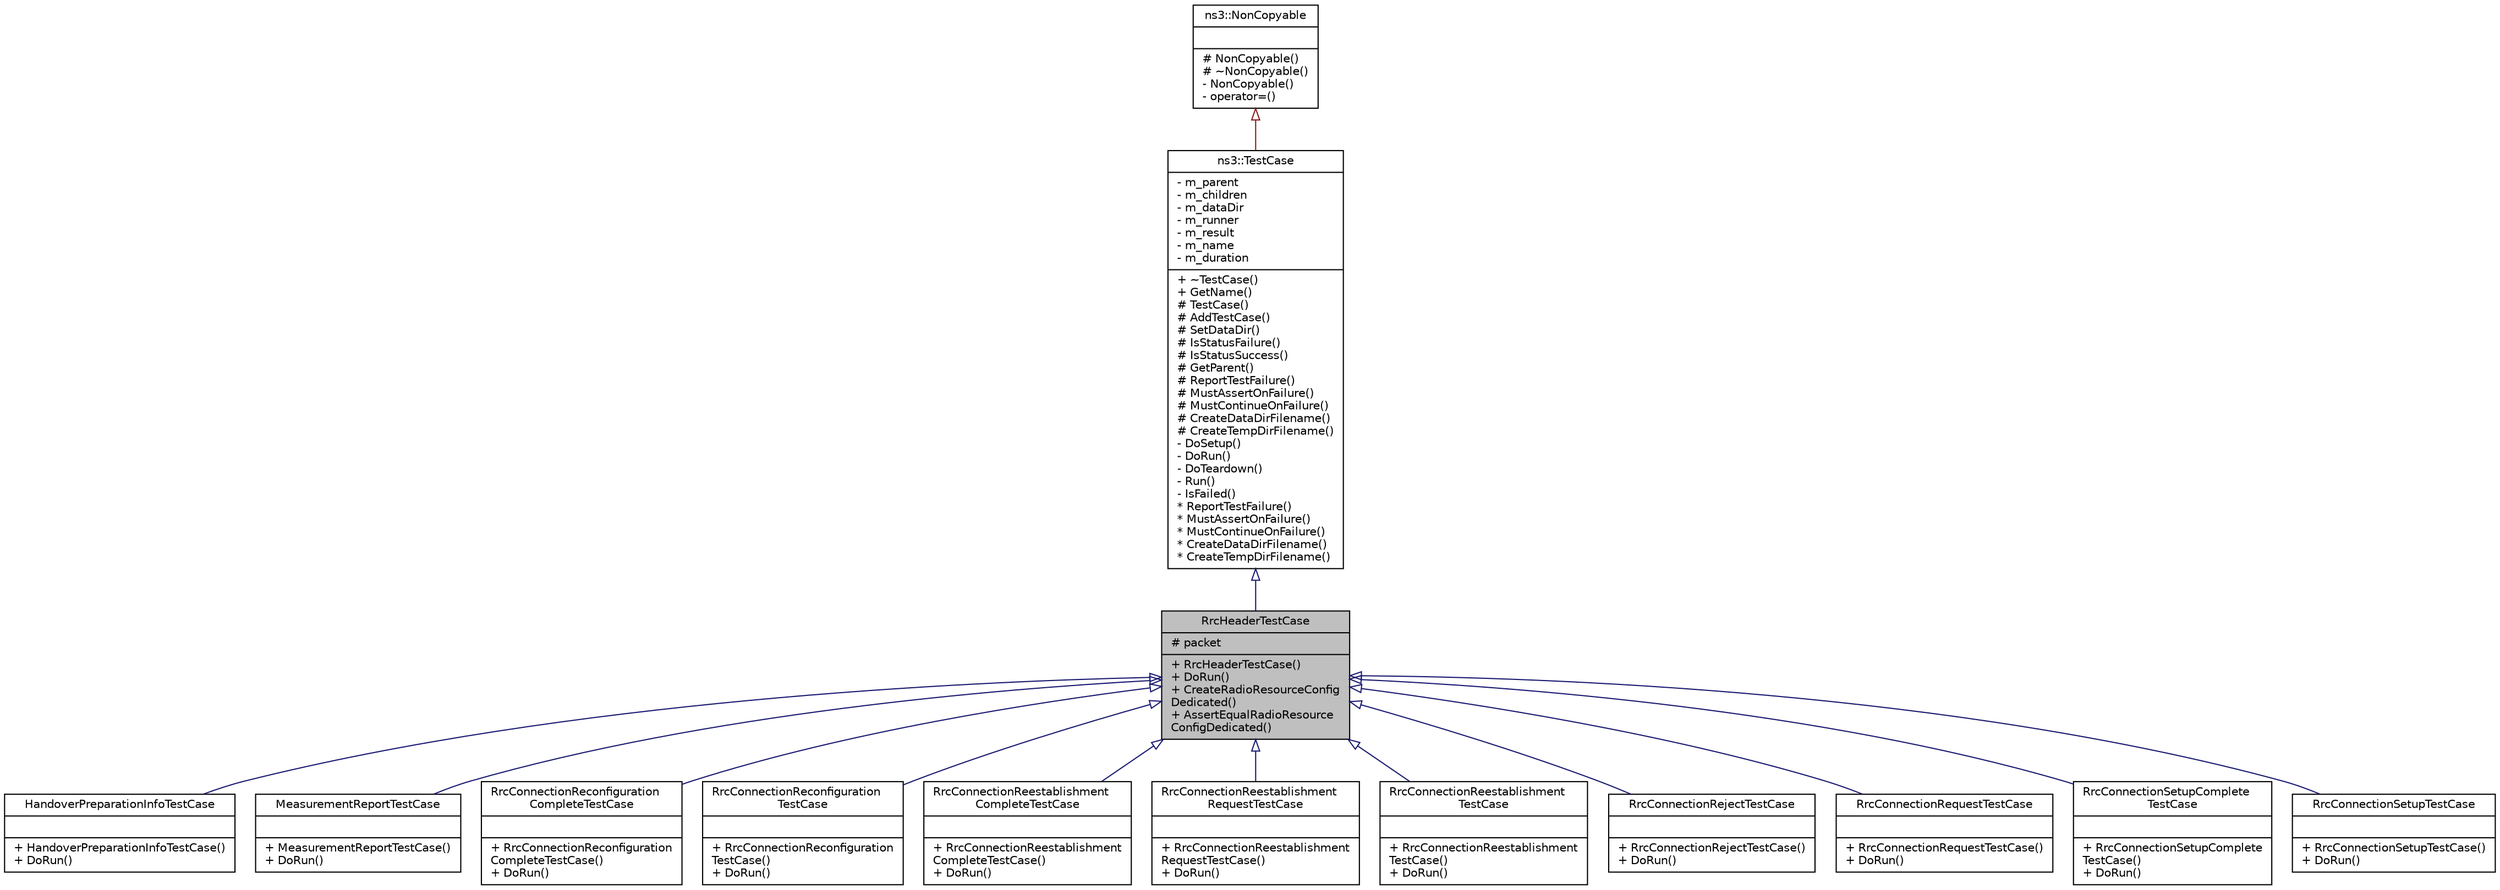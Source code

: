 digraph "RrcHeaderTestCase"
{
  edge [fontname="Helvetica",fontsize="10",labelfontname="Helvetica",labelfontsize="10"];
  node [fontname="Helvetica",fontsize="10",shape=record];
  Node1 [label="{RrcHeaderTestCase\n|# packet\l|+ RrcHeaderTestCase()\l+ DoRun()\l+ CreateRadioResourceConfig\lDedicated()\l+ AssertEqualRadioResource\lConfigDedicated()\l}",height=0.2,width=0.4,color="black", fillcolor="grey75", style="filled", fontcolor="black"];
  Node2 -> Node1 [dir="back",color="midnightblue",fontsize="10",style="solid",arrowtail="onormal"];
  Node2 [label="{ns3::TestCase\n|- m_parent\l- m_children\l- m_dataDir\l- m_runner\l- m_result\l- m_name\l- m_duration\l|+ ~TestCase()\l+ GetName()\l# TestCase()\l# AddTestCase()\l# SetDataDir()\l# IsStatusFailure()\l# IsStatusSuccess()\l# GetParent()\l# ReportTestFailure()\l# MustAssertOnFailure()\l# MustContinueOnFailure()\l# CreateDataDirFilename()\l# CreateTempDirFilename()\l- DoSetup()\l- DoRun()\l- DoTeardown()\l- Run()\l- IsFailed()\l* ReportTestFailure()\l* MustAssertOnFailure()\l* MustContinueOnFailure()\l* CreateDataDirFilename()\l* CreateTempDirFilename()\l}",height=0.2,width=0.4,color="black", fillcolor="white", style="filled",URL="$dd/d88/classns3_1_1TestCase.html",tooltip="encapsulates test code "];
  Node3 -> Node2 [dir="back",color="firebrick4",fontsize="10",style="solid",arrowtail="onormal"];
  Node3 [label="{ns3::NonCopyable\n||# NonCopyable()\l# ~NonCopyable()\l- NonCopyable()\l- operator=()\l}",height=0.2,width=0.4,color="black", fillcolor="white", style="filled",URL="$da/dd1/classns3_1_1NonCopyable.html"];
  Node1 -> Node4 [dir="back",color="midnightblue",fontsize="10",style="solid",arrowtail="onormal"];
  Node4 [label="{HandoverPreparationInfoTestCase\n||+ HandoverPreparationInfoTestCase()\l+ DoRun()\l}",height=0.2,width=0.4,color="black", fillcolor="white", style="filled",URL="$d9/d7e/classHandoverPreparationInfoTestCase.html"];
  Node1 -> Node5 [dir="back",color="midnightblue",fontsize="10",style="solid",arrowtail="onormal"];
  Node5 [label="{MeasurementReportTestCase\n||+ MeasurementReportTestCase()\l+ DoRun()\l}",height=0.2,width=0.4,color="black", fillcolor="white", style="filled",URL="$db/dbd/classMeasurementReportTestCase.html"];
  Node1 -> Node6 [dir="back",color="midnightblue",fontsize="10",style="solid",arrowtail="onormal"];
  Node6 [label="{RrcConnectionReconfiguration\lCompleteTestCase\n||+ RrcConnectionReconfiguration\lCompleteTestCase()\l+ DoRun()\l}",height=0.2,width=0.4,color="black", fillcolor="white", style="filled",URL="$d4/df7/classRrcConnectionReconfigurationCompleteTestCase.html"];
  Node1 -> Node7 [dir="back",color="midnightblue",fontsize="10",style="solid",arrowtail="onormal"];
  Node7 [label="{RrcConnectionReconfiguration\lTestCase\n||+ RrcConnectionReconfiguration\lTestCase()\l+ DoRun()\l}",height=0.2,width=0.4,color="black", fillcolor="white", style="filled",URL="$db/df4/classRrcConnectionReconfigurationTestCase.html"];
  Node1 -> Node8 [dir="back",color="midnightblue",fontsize="10",style="solid",arrowtail="onormal"];
  Node8 [label="{RrcConnectionReestablishment\lCompleteTestCase\n||+ RrcConnectionReestablishment\lCompleteTestCase()\l+ DoRun()\l}",height=0.2,width=0.4,color="black", fillcolor="white", style="filled",URL="$d3/db6/classRrcConnectionReestablishmentCompleteTestCase.html"];
  Node1 -> Node9 [dir="back",color="midnightblue",fontsize="10",style="solid",arrowtail="onormal"];
  Node9 [label="{RrcConnectionReestablishment\lRequestTestCase\n||+ RrcConnectionReestablishment\lRequestTestCase()\l+ DoRun()\l}",height=0.2,width=0.4,color="black", fillcolor="white", style="filled",URL="$d7/d35/classRrcConnectionReestablishmentRequestTestCase.html"];
  Node1 -> Node10 [dir="back",color="midnightblue",fontsize="10",style="solid",arrowtail="onormal"];
  Node10 [label="{RrcConnectionReestablishment\lTestCase\n||+ RrcConnectionReestablishment\lTestCase()\l+ DoRun()\l}",height=0.2,width=0.4,color="black", fillcolor="white", style="filled",URL="$da/daa/classRrcConnectionReestablishmentTestCase.html"];
  Node1 -> Node11 [dir="back",color="midnightblue",fontsize="10",style="solid",arrowtail="onormal"];
  Node11 [label="{RrcConnectionRejectTestCase\n||+ RrcConnectionRejectTestCase()\l+ DoRun()\l}",height=0.2,width=0.4,color="black", fillcolor="white", style="filled",URL="$d0/d62/classRrcConnectionRejectTestCase.html"];
  Node1 -> Node12 [dir="back",color="midnightblue",fontsize="10",style="solid",arrowtail="onormal"];
  Node12 [label="{RrcConnectionRequestTestCase\n||+ RrcConnectionRequestTestCase()\l+ DoRun()\l}",height=0.2,width=0.4,color="black", fillcolor="white", style="filled",URL="$da/d3a/classRrcConnectionRequestTestCase.html"];
  Node1 -> Node13 [dir="back",color="midnightblue",fontsize="10",style="solid",arrowtail="onormal"];
  Node13 [label="{RrcConnectionSetupComplete\lTestCase\n||+ RrcConnectionSetupComplete\lTestCase()\l+ DoRun()\l}",height=0.2,width=0.4,color="black", fillcolor="white", style="filled",URL="$d9/d83/classRrcConnectionSetupCompleteTestCase.html"];
  Node1 -> Node14 [dir="back",color="midnightblue",fontsize="10",style="solid",arrowtail="onormal"];
  Node14 [label="{RrcConnectionSetupTestCase\n||+ RrcConnectionSetupTestCase()\l+ DoRun()\l}",height=0.2,width=0.4,color="black", fillcolor="white", style="filled",URL="$df/d80/classRrcConnectionSetupTestCase.html"];
}
